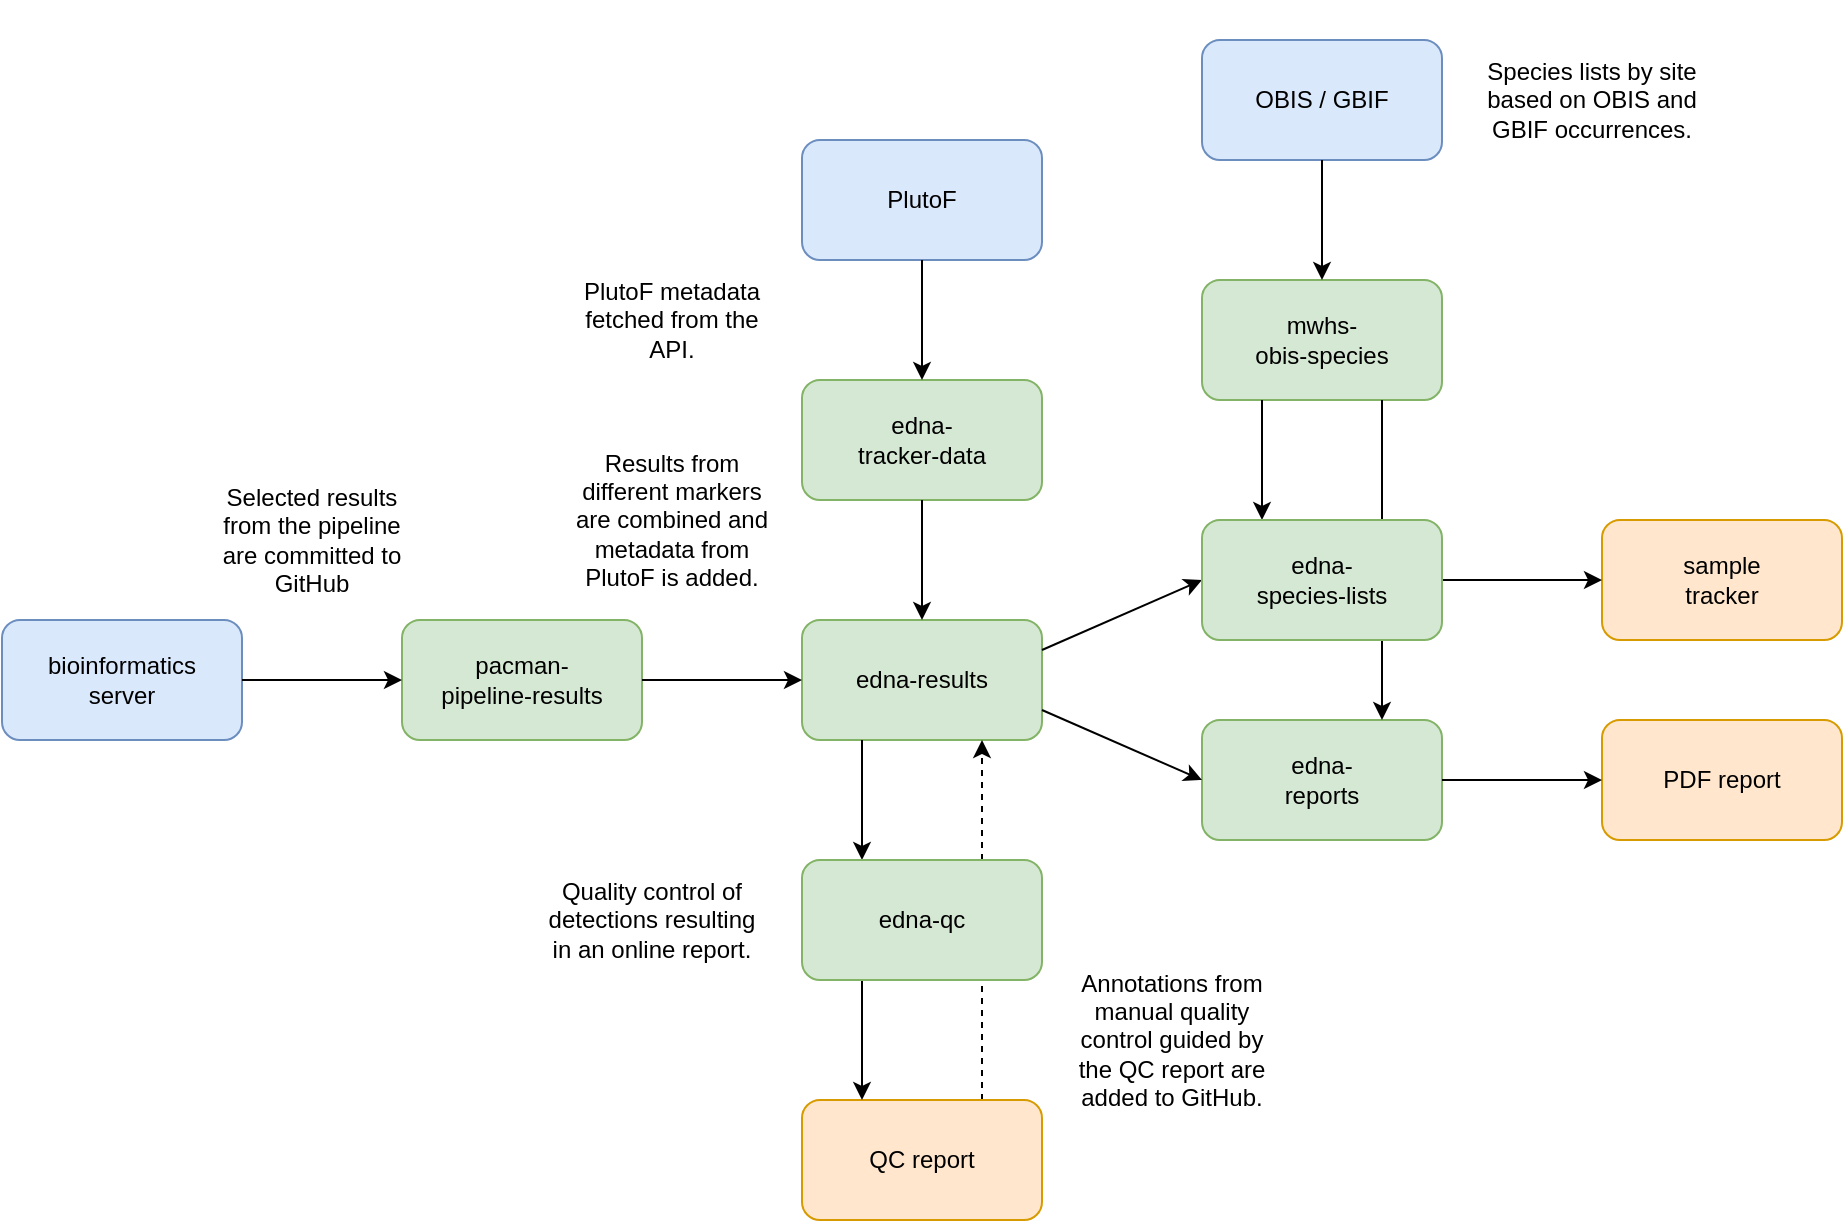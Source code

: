 <mxfile version="20.6.2" type="device"><diagram id="FHFYj08gmIyL0MLXzBf6" name="Page-1"><mxGraphModel dx="2066" dy="1142" grid="1" gridSize="10" guides="1" tooltips="1" connect="1" arrows="1" fold="1" page="1" pageScale="1" pageWidth="2339" pageHeight="3300" math="0" shadow="0"><root><mxCell id="0"/><mxCell id="1" parent="0"/><mxCell id="00Istw00UejqudKjmd_U-1" value="pacman-&lt;br&gt;pipeline-results" style="rounded=1;whiteSpace=wrap;html=1;fillColor=#d5e8d4;strokeColor=#82b366;" vertex="1" parent="1"><mxGeometry x="360" y="440" width="120" height="60" as="geometry"/></mxCell><mxCell id="00Istw00UejqudKjmd_U-2" value="edna-results" style="rounded=1;whiteSpace=wrap;html=1;fillColor=#d5e8d4;strokeColor=#82b366;" vertex="1" parent="1"><mxGeometry x="560" y="440" width="120" height="60" as="geometry"/></mxCell><mxCell id="00Istw00UejqudKjmd_U-4" value="" style="endArrow=classic;html=1;rounded=0;entryX=0;entryY=0.5;entryDx=0;entryDy=0;exitX=1;exitY=0.5;exitDx=0;exitDy=0;" edge="1" parent="1" source="00Istw00UejqudKjmd_U-1" target="00Istw00UejqudKjmd_U-2"><mxGeometry width="50" height="50" relative="1" as="geometry"><mxPoint x="540" y="610" as="sourcePoint"/><mxPoint x="590" y="560" as="targetPoint"/></mxGeometry></mxCell><mxCell id="00Istw00UejqudKjmd_U-5" value="" style="endArrow=classic;html=1;rounded=0;entryX=0.25;entryY=0;entryDx=0;entryDy=0;exitX=0.25;exitY=1;exitDx=0;exitDy=0;" edge="1" parent="1" source="00Istw00UejqudKjmd_U-2" target="00Istw00UejqudKjmd_U-3"><mxGeometry width="50" height="50" relative="1" as="geometry"><mxPoint x="490" y="480" as="sourcePoint"/><mxPoint x="570" y="480" as="targetPoint"/></mxGeometry></mxCell><mxCell id="00Istw00UejqudKjmd_U-6" value="" style="endArrow=classic;html=1;rounded=0;exitX=0.75;exitY=0;exitDx=0;exitDy=0;entryX=0.75;entryY=1;entryDx=0;entryDy=0;dashed=1;" edge="1" parent="1" source="00Istw00UejqudKjmd_U-27" target="00Istw00UejqudKjmd_U-2"><mxGeometry width="50" height="50" relative="1" as="geometry"><mxPoint x="500" y="490" as="sourcePoint"/><mxPoint x="630" y="520" as="targetPoint"/></mxGeometry></mxCell><mxCell id="00Istw00UejqudKjmd_U-8" value="" style="endArrow=classic;html=1;rounded=0;entryX=0;entryY=0.5;entryDx=0;entryDy=0;exitX=1;exitY=0.25;exitDx=0;exitDy=0;" edge="1" parent="1" source="00Istw00UejqudKjmd_U-2" target="00Istw00UejqudKjmd_U-7"><mxGeometry width="50" height="50" relative="1" as="geometry"><mxPoint x="690" y="600" as="sourcePoint"/><mxPoint x="740" y="550" as="targetPoint"/></mxGeometry></mxCell><mxCell id="00Istw00UejqudKjmd_U-9" value="mwhs-&lt;br&gt;obis-species" style="rounded=1;whiteSpace=wrap;html=1;fillColor=#d5e8d4;strokeColor=#82b366;" vertex="1" parent="1"><mxGeometry x="760" y="270" width="120" height="60" as="geometry"/></mxCell><mxCell id="00Istw00UejqudKjmd_U-10" value="" style="endArrow=classic;html=1;rounded=0;exitX=0.25;exitY=1;exitDx=0;exitDy=0;entryX=0.25;entryY=0;entryDx=0;entryDy=0;" edge="1" parent="1" source="00Istw00UejqudKjmd_U-9" target="00Istw00UejqudKjmd_U-7"><mxGeometry width="50" height="50" relative="1" as="geometry"><mxPoint x="690" y="480" as="sourcePoint"/><mxPoint x="770" y="480" as="targetPoint"/></mxGeometry></mxCell><mxCell id="00Istw00UejqudKjmd_U-11" value="edna-&lt;br&gt;tracker-data" style="rounded=1;whiteSpace=wrap;html=1;fillColor=#d5e8d4;strokeColor=#82b366;" vertex="1" parent="1"><mxGeometry x="560" y="320" width="120" height="60" as="geometry"/></mxCell><mxCell id="00Istw00UejqudKjmd_U-12" value="" style="endArrow=classic;html=1;rounded=0;exitX=0.5;exitY=1;exitDx=0;exitDy=0;" edge="1" parent="1" source="00Istw00UejqudKjmd_U-11" target="00Istw00UejqudKjmd_U-2"><mxGeometry width="50" height="50" relative="1" as="geometry"><mxPoint x="830" y="370" as="sourcePoint"/><mxPoint x="830" y="450" as="targetPoint"/></mxGeometry></mxCell><mxCell id="00Istw00UejqudKjmd_U-13" value="PlutoF" style="rounded=1;whiteSpace=wrap;html=1;fillColor=#dae8fc;strokeColor=#6c8ebf;" vertex="1" parent="1"><mxGeometry x="560" y="200" width="120" height="60" as="geometry"/></mxCell><mxCell id="00Istw00UejqudKjmd_U-14" value="" style="endArrow=classic;html=1;rounded=0;exitX=0.5;exitY=1;exitDx=0;exitDy=0;entryX=0.5;entryY=0;entryDx=0;entryDy=0;" edge="1" parent="1" source="00Istw00UejqudKjmd_U-13" target="00Istw00UejqudKjmd_U-11"><mxGeometry width="50" height="50" relative="1" as="geometry"><mxPoint x="630" y="370" as="sourcePoint"/><mxPoint x="630" y="450" as="targetPoint"/></mxGeometry></mxCell><mxCell id="00Istw00UejqudKjmd_U-15" value="sample&lt;br&gt;tracker" style="rounded=1;whiteSpace=wrap;html=1;fillColor=#ffe6cc;strokeColor=#d79b00;" vertex="1" parent="1"><mxGeometry x="960" y="390" width="120" height="60" as="geometry"/></mxCell><mxCell id="00Istw00UejqudKjmd_U-16" value="" style="endArrow=classic;html=1;rounded=0;exitX=1;exitY=0.5;exitDx=0;exitDy=0;entryX=0;entryY=0.5;entryDx=0;entryDy=0;" edge="1" parent="1" source="00Istw00UejqudKjmd_U-7" target="00Istw00UejqudKjmd_U-15"><mxGeometry width="50" height="50" relative="1" as="geometry"><mxPoint x="830" y="370" as="sourcePoint"/><mxPoint x="830" y="450" as="targetPoint"/></mxGeometry></mxCell><mxCell id="00Istw00UejqudKjmd_U-17" value="edna-&lt;br&gt;reports" style="rounded=1;whiteSpace=wrap;html=1;fillColor=#d5e8d4;strokeColor=#82b366;" vertex="1" parent="1"><mxGeometry x="760" y="490" width="120" height="60" as="geometry"/></mxCell><mxCell id="00Istw00UejqudKjmd_U-18" value="" style="endArrow=classic;html=1;rounded=0;entryX=0;entryY=0.5;entryDx=0;entryDy=0;exitX=1;exitY=0.75;exitDx=0;exitDy=0;" edge="1" parent="1" source="00Istw00UejqudKjmd_U-2" target="00Istw00UejqudKjmd_U-17"><mxGeometry width="50" height="50" relative="1" as="geometry"><mxPoint x="690" y="465" as="sourcePoint"/><mxPoint x="770" y="430" as="targetPoint"/></mxGeometry></mxCell><mxCell id="00Istw00UejqudKjmd_U-19" value="PDF report" style="rounded=1;whiteSpace=wrap;html=1;fillColor=#ffe6cc;strokeColor=#d79b00;" vertex="1" parent="1"><mxGeometry x="960" y="490" width="120" height="60" as="geometry"/></mxCell><mxCell id="00Istw00UejqudKjmd_U-20" value="" style="endArrow=classic;html=1;rounded=0;exitX=1;exitY=0.5;exitDx=0;exitDy=0;entryX=0;entryY=0.5;entryDx=0;entryDy=0;" edge="1" parent="1" source="00Istw00UejqudKjmd_U-17" target="00Istw00UejqudKjmd_U-19"><mxGeometry width="50" height="50" relative="1" as="geometry"><mxPoint x="890" y="430" as="sourcePoint"/><mxPoint x="970" y="430" as="targetPoint"/></mxGeometry></mxCell><mxCell id="00Istw00UejqudKjmd_U-21" value="bioinformatics&lt;br&gt;server" style="rounded=1;whiteSpace=wrap;html=1;fillColor=#dae8fc;strokeColor=#6c8ebf;" vertex="1" parent="1"><mxGeometry x="160" y="440" width="120" height="60" as="geometry"/></mxCell><mxCell id="00Istw00UejqudKjmd_U-22" value="" style="endArrow=classic;html=1;rounded=0;entryX=0;entryY=0.5;entryDx=0;entryDy=0;exitX=1;exitY=0.5;exitDx=0;exitDy=0;" edge="1" parent="1" source="00Istw00UejqudKjmd_U-21" target="00Istw00UejqudKjmd_U-1"><mxGeometry width="50" height="50" relative="1" as="geometry"><mxPoint x="490" y="480" as="sourcePoint"/><mxPoint x="570" y="480" as="targetPoint"/></mxGeometry></mxCell><mxCell id="00Istw00UejqudKjmd_U-23" value="" style="endArrow=classic;html=1;rounded=0;exitX=0.75;exitY=1;exitDx=0;exitDy=0;entryX=0.75;entryY=0;entryDx=0;entryDy=0;" edge="1" parent="1" source="00Istw00UejqudKjmd_U-9" target="00Istw00UejqudKjmd_U-17"><mxGeometry width="50" height="50" relative="1" as="geometry"><mxPoint x="800" y="320" as="sourcePoint"/><mxPoint x="800" y="400" as="targetPoint"/></mxGeometry></mxCell><mxCell id="00Istw00UejqudKjmd_U-7" value="edna-&lt;br&gt;species-lists" style="rounded=1;whiteSpace=wrap;html=1;fillColor=#d5e8d4;strokeColor=#82b366;" vertex="1" parent="1"><mxGeometry x="760" y="390" width="120" height="60" as="geometry"/></mxCell><mxCell id="00Istw00UejqudKjmd_U-24" value="Selected results from the pipeline are committed to GitHub" style="text;html=1;strokeColor=none;fillColor=none;align=center;verticalAlign=middle;whiteSpace=wrap;rounded=0;" vertex="1" parent="1"><mxGeometry x="260" y="350" width="110" height="100" as="geometry"/></mxCell><mxCell id="00Istw00UejqudKjmd_U-25" value="Results from different markers are combined and metadata from PlutoF is added." style="text;html=1;strokeColor=none;fillColor=none;align=center;verticalAlign=middle;whiteSpace=wrap;rounded=0;" vertex="1" parent="1"><mxGeometry x="440" y="340" width="110" height="100" as="geometry"/></mxCell><mxCell id="00Istw00UejqudKjmd_U-26" value="Quality control of detections resulting in an online report." style="text;html=1;strokeColor=none;fillColor=none;align=center;verticalAlign=middle;whiteSpace=wrap;rounded=0;" vertex="1" parent="1"><mxGeometry x="430" y="540" width="110" height="100" as="geometry"/></mxCell><mxCell id="00Istw00UejqudKjmd_U-27" value="QC report" style="rounded=1;whiteSpace=wrap;html=1;fillColor=#ffe6cc;strokeColor=#d79b00;" vertex="1" parent="1"><mxGeometry x="560" y="680" width="120" height="60" as="geometry"/></mxCell><mxCell id="00Istw00UejqudKjmd_U-28" value="" style="endArrow=classic;html=1;rounded=0;entryX=0.25;entryY=0;entryDx=0;entryDy=0;exitX=0.25;exitY=1;exitDx=0;exitDy=0;" edge="1" parent="1" source="00Istw00UejqudKjmd_U-3" target="00Istw00UejqudKjmd_U-27"><mxGeometry width="50" height="50" relative="1" as="geometry"><mxPoint x="600" y="490" as="sourcePoint"/><mxPoint x="600" y="570" as="targetPoint"/></mxGeometry></mxCell><mxCell id="00Istw00UejqudKjmd_U-3" value="edna-qc" style="rounded=1;whiteSpace=wrap;html=1;fillColor=#d5e8d4;strokeColor=#82b366;" vertex="1" parent="1"><mxGeometry x="560" y="560" width="120" height="60" as="geometry"/></mxCell><mxCell id="00Istw00UejqudKjmd_U-29" value="Annotations from manual quality control guided by the QC report are added to GitHub." style="text;html=1;strokeColor=none;fillColor=none;align=center;verticalAlign=middle;whiteSpace=wrap;rounded=0;" vertex="1" parent="1"><mxGeometry x="690" y="600" width="110" height="100" as="geometry"/></mxCell><mxCell id="00Istw00UejqudKjmd_U-30" value="Species lists by site based on OBIS and GBIF occurrences." style="text;html=1;strokeColor=none;fillColor=none;align=center;verticalAlign=middle;whiteSpace=wrap;rounded=0;" vertex="1" parent="1"><mxGeometry x="900" y="130" width="110" height="100" as="geometry"/></mxCell><mxCell id="00Istw00UejqudKjmd_U-31" value="OBIS / GBIF" style="rounded=1;whiteSpace=wrap;html=1;fillColor=#dae8fc;strokeColor=#6c8ebf;" vertex="1" parent="1"><mxGeometry x="760" y="150" width="120" height="60" as="geometry"/></mxCell><mxCell id="00Istw00UejqudKjmd_U-32" value="" style="endArrow=classic;html=1;rounded=0;exitX=0.5;exitY=1;exitDx=0;exitDy=0;" edge="1" parent="1" source="00Istw00UejqudKjmd_U-31" target="00Istw00UejqudKjmd_U-9"><mxGeometry width="50" height="50" relative="1" as="geometry"><mxPoint x="630" y="230" as="sourcePoint"/><mxPoint x="630" y="310" as="targetPoint"/></mxGeometry></mxCell><mxCell id="00Istw00UejqudKjmd_U-33" value="PlutoF metadata&lt;br&gt;fetched from the API." style="text;html=1;strokeColor=none;fillColor=none;align=center;verticalAlign=middle;whiteSpace=wrap;rounded=0;" vertex="1" parent="1"><mxGeometry x="440" y="260" width="110" height="60" as="geometry"/></mxCell></root></mxGraphModel></diagram></mxfile>